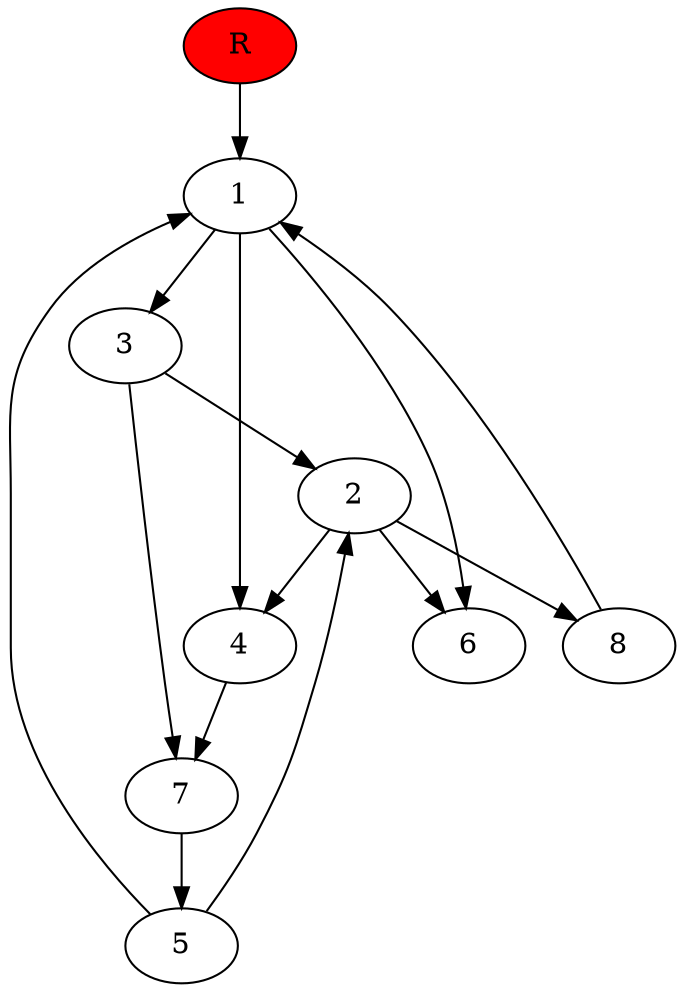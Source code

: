 digraph prb1973 {
	1
	2
	3
	4
	5
	6
	7
	8
	R [fillcolor="#ff0000" style=filled]
	1 -> 3
	1 -> 4
	1 -> 6
	2 -> 4
	2 -> 6
	2 -> 8
	3 -> 2
	3 -> 7
	4 -> 7
	5 -> 1
	5 -> 2
	7 -> 5
	8 -> 1
	R -> 1
}
